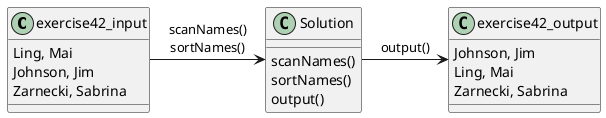 @startuml
'https://plantuml.com/sequence-diagram

class exercise42_input {
    Ling, Mai
    Johnson, Jim
    Zarnecki, Sabrina
}

class Solution {
    scanNames()
    sortNames()
    output()
}

class exercise42_output {
    Johnson, Jim
    Ling, Mai
    Zarnecki, Sabrina
}

exercise42_input->Solution: scanNames()\nsortNames()
Solution->exercise42_output: output()

@enduml